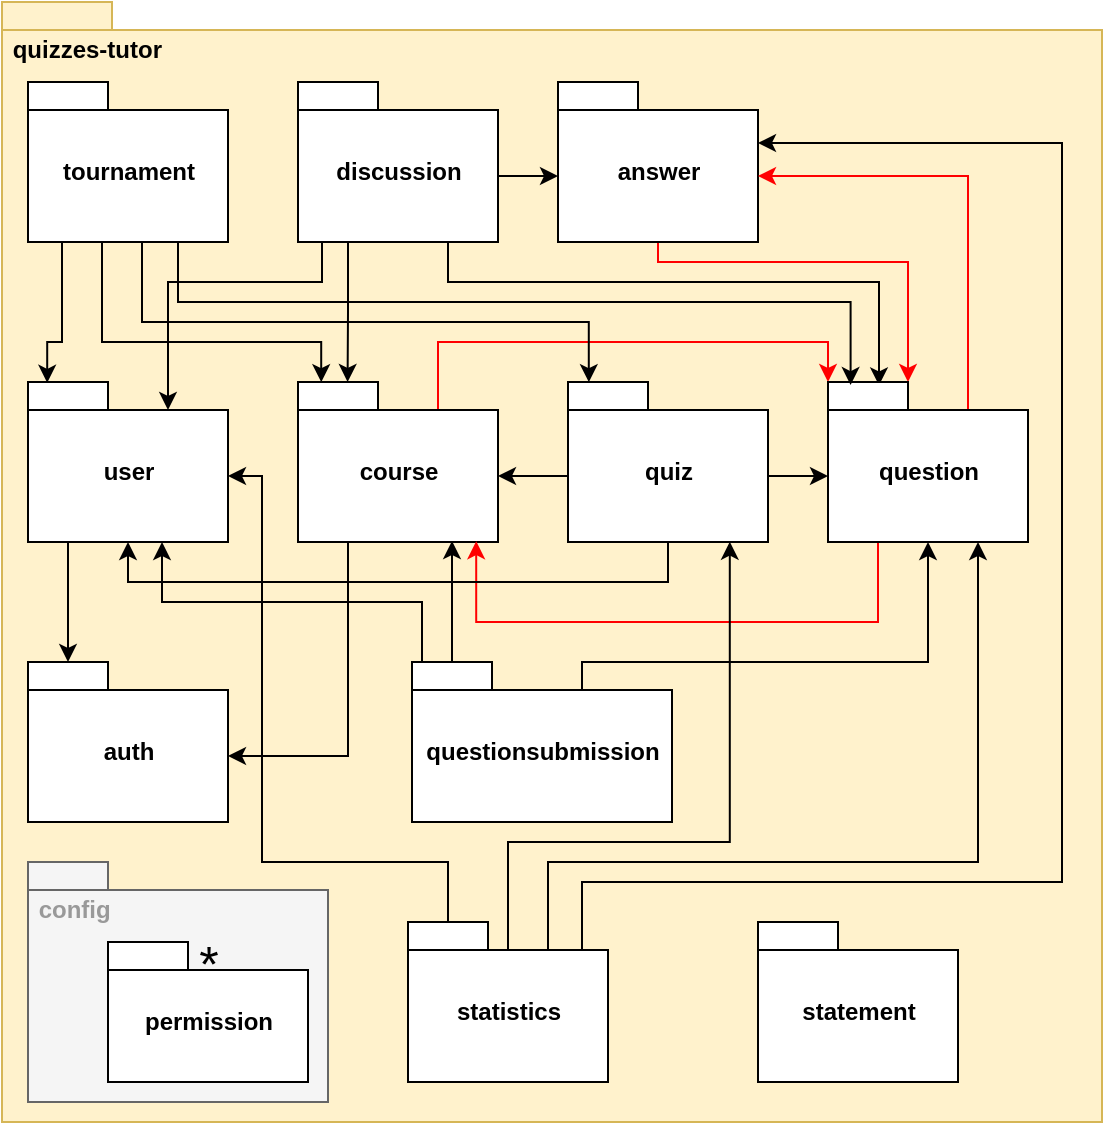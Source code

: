 <mxfile version="14.1.8" type="device"><diagram id="vG0XQfkGpecOqaF1u85x" name="Page-1"><mxGraphModel dx="1185" dy="635" grid="1" gridSize="10" guides="1" tooltips="1" connect="1" arrows="1" fold="1" page="1" pageScale="1" pageWidth="850" pageHeight="1100" math="0" shadow="0"><root><mxCell id="0"/><mxCell id="1" parent="0"/><mxCell id="FquvgIOOXjHG5HbP5ztG-1" value="&amp;nbsp;quizzes-tutor" style="shape=folder;fontStyle=1;spacingTop=10;tabWidth=40;tabHeight=14;tabPosition=left;html=1;fillColor=#fff2cc;strokeColor=#d6b656;verticalAlign=top;align=left;" parent="1" vertex="1"><mxGeometry x="150" y="70" width="550" height="560" as="geometry"/></mxCell><mxCell id="FquvgIOOXjHG5HbP5ztG-63" style="edgeStyle=orthogonalEdgeStyle;rounded=0;orthogonalLoop=1;jettySize=auto;html=1;exitX=0.5;exitY=1;exitDx=0;exitDy=0;exitPerimeter=0;entryX=0;entryY=0;entryDx=40;entryDy=0;entryPerimeter=0;fontColor=#999999;strokeColor=#FF0000;" parent="1" source="FquvgIOOXjHG5HbP5ztG-2" target="FquvgIOOXjHG5HbP5ztG-6" edge="1"><mxGeometry relative="1" as="geometry"><Array as="points"><mxPoint x="478" y="200"/><mxPoint x="603" y="200"/></Array></mxGeometry></mxCell><mxCell id="FquvgIOOXjHG5HbP5ztG-2" value="answer" style="shape=folder;fontStyle=1;spacingTop=10;tabWidth=40;tabHeight=14;tabPosition=left;html=1;align=center;" parent="1" vertex="1"><mxGeometry x="428" y="110" width="100" height="80" as="geometry"/></mxCell><mxCell id="FquvgIOOXjHG5HbP5ztG-3" value="auth" style="shape=folder;fontStyle=1;spacingTop=10;tabWidth=40;tabHeight=14;tabPosition=left;html=1;align=center;" parent="1" vertex="1"><mxGeometry x="163" y="400" width="100" height="80" as="geometry"/></mxCell><mxCell id="FquvgIOOXjHG5HbP5ztG-74" style="edgeStyle=orthogonalEdgeStyle;rounded=0;orthogonalLoop=1;jettySize=auto;html=1;exitX=0.25;exitY=1;exitDx=0;exitDy=0;exitPerimeter=0;entryX=0;entryY=0;entryDx=100;entryDy=47;entryPerimeter=0;fontColor=#999999;" parent="1" source="FquvgIOOXjHG5HbP5ztG-4" target="FquvgIOOXjHG5HbP5ztG-3" edge="1"><mxGeometry relative="1" as="geometry"/></mxCell><mxCell id="emW3fPUSsfL_DZVLkCJn-1" style="edgeStyle=orthogonalEdgeStyle;rounded=0;orthogonalLoop=1;jettySize=auto;html=1;exitX=0;exitY=0;exitDx=70;exitDy=14;exitPerimeter=0;entryX=0;entryY=0;entryDx=0;entryDy=0;entryPerimeter=0;strokeColor=#FF0000;" edge="1" parent="1" source="FquvgIOOXjHG5HbP5ztG-4" target="FquvgIOOXjHG5HbP5ztG-6"><mxGeometry relative="1" as="geometry"><Array as="points"><mxPoint x="368" y="240"/><mxPoint x="563" y="240"/></Array></mxGeometry></mxCell><mxCell id="FquvgIOOXjHG5HbP5ztG-4" value="course" style="shape=folder;fontStyle=1;spacingTop=10;tabWidth=40;tabHeight=14;tabPosition=left;html=1;align=center;" parent="1" vertex="1"><mxGeometry x="298" y="260" width="100" height="80" as="geometry"/></mxCell><mxCell id="FquvgIOOXjHG5HbP5ztG-53" style="edgeStyle=orthogonalEdgeStyle;rounded=0;orthogonalLoop=1;jettySize=auto;html=1;exitX=0.25;exitY=1;exitDx=0;exitDy=0;exitPerimeter=0;entryX=0;entryY=0;entryDx=70;entryDy=14;entryPerimeter=0;fontColor=#999999;" parent="1" source="FquvgIOOXjHG5HbP5ztG-5" target="FquvgIOOXjHG5HbP5ztG-13" edge="1"><mxGeometry relative="1" as="geometry"><Array as="points"><mxPoint x="310" y="190"/><mxPoint x="310" y="210"/><mxPoint x="233" y="210"/></Array></mxGeometry></mxCell><mxCell id="FquvgIOOXjHG5HbP5ztG-55" style="edgeStyle=orthogonalEdgeStyle;rounded=0;orthogonalLoop=1;jettySize=auto;html=1;exitX=0.25;exitY=1;exitDx=0;exitDy=0;exitPerimeter=0;entryX=0.248;entryY=0;entryDx=0;entryDy=0;entryPerimeter=0;fontColor=#999999;" parent="1" source="FquvgIOOXjHG5HbP5ztG-5" target="FquvgIOOXjHG5HbP5ztG-4" edge="1"><mxGeometry relative="1" as="geometry"/></mxCell><mxCell id="FquvgIOOXjHG5HbP5ztG-57" style="edgeStyle=orthogonalEdgeStyle;rounded=0;orthogonalLoop=1;jettySize=auto;html=1;exitX=0.75;exitY=1;exitDx=0;exitDy=0;exitPerimeter=0;entryX=0.255;entryY=0.021;entryDx=0;entryDy=0;entryPerimeter=0;fontColor=#999999;" parent="1" source="FquvgIOOXjHG5HbP5ztG-5" target="FquvgIOOXjHG5HbP5ztG-6" edge="1"><mxGeometry relative="1" as="geometry"><Array as="points"><mxPoint x="373" y="210"/><mxPoint x="589" y="210"/></Array></mxGeometry></mxCell><mxCell id="FquvgIOOXjHG5HbP5ztG-58" style="edgeStyle=orthogonalEdgeStyle;rounded=0;orthogonalLoop=1;jettySize=auto;html=1;exitX=0;exitY=0;exitDx=100;exitDy=47;exitPerimeter=0;entryX=0;entryY=0;entryDx=0;entryDy=47;entryPerimeter=0;fontColor=#999999;" parent="1" source="FquvgIOOXjHG5HbP5ztG-5" target="FquvgIOOXjHG5HbP5ztG-2" edge="1"><mxGeometry relative="1" as="geometry"/></mxCell><mxCell id="FquvgIOOXjHG5HbP5ztG-5" value="discussion" style="shape=folder;fontStyle=1;spacingTop=10;tabWidth=40;tabHeight=14;tabPosition=left;html=1;align=center;" parent="1" vertex="1"><mxGeometry x="298" y="110" width="100" height="80" as="geometry"/></mxCell><mxCell id="FquvgIOOXjHG5HbP5ztG-72" style="edgeStyle=orthogonalEdgeStyle;rounded=0;orthogonalLoop=1;jettySize=auto;html=1;exitX=0;exitY=0;exitDx=70;exitDy=14;exitPerimeter=0;entryX=0;entryY=0;entryDx=100;entryDy=47;entryPerimeter=0;fontColor=#999999;strokeColor=#FF0000;" parent="1" source="FquvgIOOXjHG5HbP5ztG-6" target="FquvgIOOXjHG5HbP5ztG-2" edge="1"><mxGeometry relative="1" as="geometry"><Array as="points"><mxPoint x="633" y="157"/></Array></mxGeometry></mxCell><mxCell id="FquvgIOOXjHG5HbP5ztG-73" style="edgeStyle=orthogonalEdgeStyle;rounded=0;orthogonalLoop=1;jettySize=auto;html=1;exitX=0.25;exitY=1;exitDx=0;exitDy=0;exitPerimeter=0;entryX=0.891;entryY=0.995;entryDx=0;entryDy=0;entryPerimeter=0;fontColor=#999999;strokeColor=#FF0000;" parent="1" source="FquvgIOOXjHG5HbP5ztG-6" target="FquvgIOOXjHG5HbP5ztG-4" edge="1"><mxGeometry relative="1" as="geometry"><Array as="points"><mxPoint x="588" y="380"/><mxPoint x="387" y="380"/></Array></mxGeometry></mxCell><mxCell id="FquvgIOOXjHG5HbP5ztG-6" value="question" style="shape=folder;fontStyle=1;spacingTop=10;tabWidth=40;tabHeight=14;tabPosition=left;html=1;align=center;" parent="1" vertex="1"><mxGeometry x="563" y="260" width="100" height="80" as="geometry"/></mxCell><mxCell id="FquvgIOOXjHG5HbP5ztG-67" style="edgeStyle=orthogonalEdgeStyle;rounded=0;orthogonalLoop=1;jettySize=auto;html=1;exitX=0;exitY=0;exitDx=85;exitDy=14;exitPerimeter=0;fontColor=#999999;" parent="1" source="FquvgIOOXjHG5HbP5ztG-7" target="FquvgIOOXjHG5HbP5ztG-6" edge="1"><mxGeometry relative="1" as="geometry"><Array as="points"><mxPoint x="440" y="400"/><mxPoint x="613" y="400"/></Array></mxGeometry></mxCell><mxCell id="FquvgIOOXjHG5HbP5ztG-69" style="edgeStyle=orthogonalEdgeStyle;rounded=0;orthogonalLoop=1;jettySize=auto;html=1;exitX=0;exitY=0;exitDx=20;exitDy=0;exitPerimeter=0;entryX=0.67;entryY=1;entryDx=0;entryDy=0;entryPerimeter=0;fontColor=#999999;" parent="1" source="FquvgIOOXjHG5HbP5ztG-7" target="FquvgIOOXjHG5HbP5ztG-13" edge="1"><mxGeometry relative="1" as="geometry"><Array as="points"><mxPoint x="360" y="400"/><mxPoint x="360" y="370"/><mxPoint x="230" y="370"/></Array></mxGeometry></mxCell><mxCell id="FquvgIOOXjHG5HbP5ztG-71" style="edgeStyle=orthogonalEdgeStyle;rounded=0;orthogonalLoop=1;jettySize=auto;html=1;exitX=0;exitY=0;exitDx=20;exitDy=0;exitPerimeter=0;entryX=0.77;entryY=0.994;entryDx=0;entryDy=0;entryPerimeter=0;fontColor=#999999;" parent="1" source="FquvgIOOXjHG5HbP5ztG-7" target="FquvgIOOXjHG5HbP5ztG-4" edge="1"><mxGeometry relative="1" as="geometry"/></mxCell><mxCell id="FquvgIOOXjHG5HbP5ztG-7" value="questionsubmission" style="shape=folder;fontStyle=1;spacingTop=10;tabWidth=40;tabHeight=14;tabPosition=left;html=1;align=center;" parent="1" vertex="1"><mxGeometry x="355" y="400" width="130" height="80" as="geometry"/></mxCell><mxCell id="FquvgIOOXjHG5HbP5ztG-64" style="edgeStyle=orthogonalEdgeStyle;rounded=0;orthogonalLoop=1;jettySize=auto;html=1;exitX=0;exitY=0;exitDx=0;exitDy=47;exitPerimeter=0;entryX=0;entryY=0;entryDx=100;entryDy=47;entryPerimeter=0;fontColor=#999999;" parent="1" source="FquvgIOOXjHG5HbP5ztG-8" target="FquvgIOOXjHG5HbP5ztG-4" edge="1"><mxGeometry relative="1" as="geometry"/></mxCell><mxCell id="FquvgIOOXjHG5HbP5ztG-65" style="edgeStyle=orthogonalEdgeStyle;rounded=0;orthogonalLoop=1;jettySize=auto;html=1;exitX=0;exitY=0;exitDx=100;exitDy=47;exitPerimeter=0;entryX=0;entryY=0;entryDx=0;entryDy=47;entryPerimeter=0;fontColor=#999999;" parent="1" source="FquvgIOOXjHG5HbP5ztG-8" target="FquvgIOOXjHG5HbP5ztG-6" edge="1"><mxGeometry relative="1" as="geometry"/></mxCell><mxCell id="FquvgIOOXjHG5HbP5ztG-66" style="edgeStyle=orthogonalEdgeStyle;rounded=0;orthogonalLoop=1;jettySize=auto;html=1;exitX=0.5;exitY=1;exitDx=0;exitDy=0;exitPerimeter=0;entryX=0.5;entryY=1;entryDx=0;entryDy=0;entryPerimeter=0;fontColor=#999999;" parent="1" source="FquvgIOOXjHG5HbP5ztG-8" target="FquvgIOOXjHG5HbP5ztG-13" edge="1"><mxGeometry relative="1" as="geometry"/></mxCell><mxCell id="FquvgIOOXjHG5HbP5ztG-8" value="quiz" style="shape=folder;fontStyle=1;spacingTop=10;tabWidth=40;tabHeight=14;tabPosition=left;html=1;align=center;" parent="1" vertex="1"><mxGeometry x="433" y="260" width="100" height="80" as="geometry"/></mxCell><mxCell id="FquvgIOOXjHG5HbP5ztG-9" value="statement" style="shape=folder;fontStyle=1;spacingTop=10;tabWidth=40;tabHeight=14;tabPosition=left;html=1;align=center;" parent="1" vertex="1"><mxGeometry x="528" y="530" width="100" height="80" as="geometry"/></mxCell><mxCell id="ghF1f2Nwybc-mO_xYpaY-1" style="edgeStyle=orthogonalEdgeStyle;rounded=0;orthogonalLoop=1;jettySize=auto;html=1;exitX=0;exitY=0;exitDx=20;exitDy=0;exitPerimeter=0;entryX=0;entryY=0;entryDx=100;entryDy=47;entryPerimeter=0;" parent="1" source="FquvgIOOXjHG5HbP5ztG-11" target="FquvgIOOXjHG5HbP5ztG-13" edge="1"><mxGeometry relative="1" as="geometry"><Array as="points"><mxPoint x="373" y="500"/><mxPoint x="280" y="500"/><mxPoint x="280" y="307"/></Array></mxGeometry></mxCell><mxCell id="ghF1f2Nwybc-mO_xYpaY-2" style="edgeStyle=orthogonalEdgeStyle;rounded=0;orthogonalLoop=1;jettySize=auto;html=1;exitX=0;exitY=0;exitDx=70;exitDy=14;exitPerimeter=0;entryX=0.809;entryY=0.998;entryDx=0;entryDy=0;entryPerimeter=0;" parent="1" source="FquvgIOOXjHG5HbP5ztG-11" target="FquvgIOOXjHG5HbP5ztG-8" edge="1"><mxGeometry relative="1" as="geometry"><Array as="points"><mxPoint x="403" y="544"/><mxPoint x="403" y="490"/><mxPoint x="514" y="490"/></Array></mxGeometry></mxCell><mxCell id="ghF1f2Nwybc-mO_xYpaY-3" style="edgeStyle=orthogonalEdgeStyle;rounded=0;orthogonalLoop=1;jettySize=auto;html=1;exitX=0;exitY=0;exitDx=70;exitDy=14;exitPerimeter=0;entryX=0.75;entryY=1;entryDx=0;entryDy=0;entryPerimeter=0;" parent="1" source="FquvgIOOXjHG5HbP5ztG-11" target="FquvgIOOXjHG5HbP5ztG-6" edge="1"><mxGeometry relative="1" as="geometry"><Array as="points"><mxPoint x="423" y="500"/><mxPoint x="638" y="500"/></Array></mxGeometry></mxCell><mxCell id="ghF1f2Nwybc-mO_xYpaY-4" style="edgeStyle=orthogonalEdgeStyle;rounded=0;orthogonalLoop=1;jettySize=auto;html=1;exitX=0;exitY=0;exitDx=100;exitDy=14;exitPerimeter=0;entryX=0;entryY=0;entryDx=100;entryDy=30.5;entryPerimeter=0;" parent="1" source="FquvgIOOXjHG5HbP5ztG-11" target="FquvgIOOXjHG5HbP5ztG-2" edge="1"><mxGeometry relative="1" as="geometry"><Array as="points"><mxPoint x="440" y="544"/><mxPoint x="440" y="510"/><mxPoint x="680" y="510"/><mxPoint x="680" y="141"/></Array></mxGeometry></mxCell><mxCell id="FquvgIOOXjHG5HbP5ztG-11" value="statistics" style="shape=folder;fontStyle=1;spacingTop=10;tabWidth=40;tabHeight=14;tabPosition=left;html=1;align=center;" parent="1" vertex="1"><mxGeometry x="353" y="530" width="100" height="80" as="geometry"/></mxCell><mxCell id="FquvgIOOXjHG5HbP5ztG-45" style="edgeStyle=orthogonalEdgeStyle;rounded=0;orthogonalLoop=1;jettySize=auto;html=1;exitX=0.25;exitY=1;exitDx=0;exitDy=0;exitPerimeter=0;entryX=0.096;entryY=0.005;entryDx=0;entryDy=0;entryPerimeter=0;fontColor=#999999;" parent="1" source="FquvgIOOXjHG5HbP5ztG-12" target="FquvgIOOXjHG5HbP5ztG-13" edge="1"><mxGeometry relative="1" as="geometry"><Array as="points"><mxPoint x="180" y="190"/><mxPoint x="180" y="240"/><mxPoint x="173" y="240"/></Array></mxGeometry></mxCell><mxCell id="FquvgIOOXjHG5HbP5ztG-46" style="edgeStyle=orthogonalEdgeStyle;rounded=0;orthogonalLoop=1;jettySize=auto;html=1;exitX=0.25;exitY=1;exitDx=0;exitDy=0;exitPerimeter=0;entryX=0.116;entryY=0.001;entryDx=0;entryDy=0;entryPerimeter=0;fontColor=#999999;" parent="1" source="FquvgIOOXjHG5HbP5ztG-12" target="FquvgIOOXjHG5HbP5ztG-4" edge="1"><mxGeometry relative="1" as="geometry"><Array as="points"><mxPoint x="200" y="190"/><mxPoint x="200" y="240"/><mxPoint x="310" y="240"/></Array></mxGeometry></mxCell><mxCell id="FquvgIOOXjHG5HbP5ztG-47" style="edgeStyle=orthogonalEdgeStyle;rounded=0;orthogonalLoop=1;jettySize=auto;html=1;exitX=0.5;exitY=1;exitDx=0;exitDy=0;exitPerimeter=0;entryX=0.104;entryY=0.001;entryDx=0;entryDy=0;entryPerimeter=0;fontColor=#999999;" parent="1" source="FquvgIOOXjHG5HbP5ztG-12" target="FquvgIOOXjHG5HbP5ztG-8" edge="1"><mxGeometry relative="1" as="geometry"><Array as="points"><mxPoint x="220" y="190"/><mxPoint x="220" y="230"/><mxPoint x="443" y="230"/></Array></mxGeometry></mxCell><mxCell id="FquvgIOOXjHG5HbP5ztG-48" style="edgeStyle=orthogonalEdgeStyle;rounded=0;orthogonalLoop=1;jettySize=auto;html=1;exitX=0.75;exitY=1;exitDx=0;exitDy=0;exitPerimeter=0;entryX=0.113;entryY=0.019;entryDx=0;entryDy=0;entryPerimeter=0;fontColor=#999999;" parent="1" source="FquvgIOOXjHG5HbP5ztG-12" target="FquvgIOOXjHG5HbP5ztG-6" edge="1"><mxGeometry relative="1" as="geometry"><Array as="points"><mxPoint x="238" y="220"/><mxPoint x="574" y="220"/></Array></mxGeometry></mxCell><mxCell id="FquvgIOOXjHG5HbP5ztG-12" value="tournament" style="shape=folder;fontStyle=1;spacingTop=10;tabWidth=40;tabHeight=14;tabPosition=left;html=1;align=center;" parent="1" vertex="1"><mxGeometry x="163" y="110" width="100" height="80" as="geometry"/></mxCell><mxCell id="FquvgIOOXjHG5HbP5ztG-75" style="edgeStyle=orthogonalEdgeStyle;rounded=0;orthogonalLoop=1;jettySize=auto;html=1;exitX=0.25;exitY=1;exitDx=0;exitDy=0;exitPerimeter=0;entryX=0;entryY=0;entryDx=20;entryDy=0;entryPerimeter=0;fontColor=#999999;" parent="1" source="FquvgIOOXjHG5HbP5ztG-13" target="FquvgIOOXjHG5HbP5ztG-3" edge="1"><mxGeometry relative="1" as="geometry"><Array as="points"><mxPoint x="183" y="340"/></Array></mxGeometry></mxCell><mxCell id="FquvgIOOXjHG5HbP5ztG-13" value="user" style="shape=folder;fontStyle=1;spacingTop=10;tabWidth=40;tabHeight=14;tabPosition=left;html=1;align=center;" parent="1" vertex="1"><mxGeometry x="163" y="260" width="100" height="80" as="geometry"/></mxCell><mxCell id="FquvgIOOXjHG5HbP5ztG-14" value="&lt;font color=&quot;#999999&quot;&gt;&amp;nbsp;config&lt;/font&gt;" style="shape=folder;fontStyle=1;spacingTop=10;tabWidth=40;tabHeight=14;tabPosition=left;html=1;align=left;verticalAlign=top;fontColor=#333333;fillColor=#f5f5f5;strokeColor=#666666;" parent="1" vertex="1"><mxGeometry x="163" y="500" width="150" height="120" as="geometry"/></mxCell><mxCell id="FquvgIOOXjHG5HbP5ztG-15" value="permission" style="shape=folder;fontStyle=1;spacingTop=10;tabWidth=40;tabHeight=14;tabPosition=left;html=1;align=center;" parent="1" vertex="1"><mxGeometry x="203" y="540" width="100" height="70" as="geometry"/></mxCell><mxCell id="Ect7pHUTW_T9XHDJk9Pn-1" value="&lt;font style=&quot;font-size: 25px&quot;&gt;*&lt;/font&gt;" style="text;html=1;align=center;verticalAlign=middle;resizable=0;points=[];autosize=1;" parent="1" vertex="1"><mxGeometry x="238" y="540" width="30" height="20" as="geometry"/></mxCell></root></mxGraphModel></diagram></mxfile>